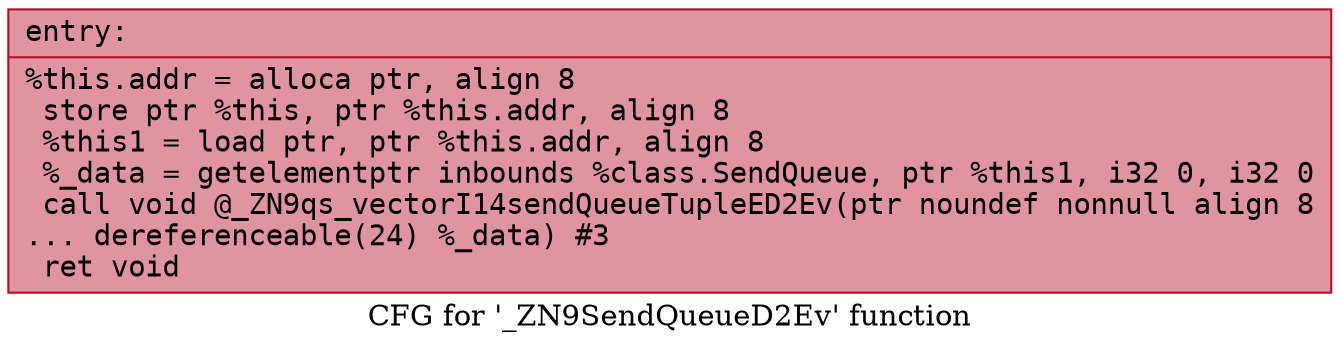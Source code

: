 digraph "CFG for '_ZN9SendQueueD2Ev' function" {
	label="CFG for '_ZN9SendQueueD2Ev' function";

	Node0x55907115e020 [shape=record,color="#b70d28ff", style=filled, fillcolor="#b70d2870" fontname="Courier",label="{entry:\l|  %this.addr = alloca ptr, align 8\l  store ptr %this, ptr %this.addr, align 8\l  %this1 = load ptr, ptr %this.addr, align 8\l  %_data = getelementptr inbounds %class.SendQueue, ptr %this1, i32 0, i32 0\l  call void @_ZN9qs_vectorI14sendQueueTupleED2Ev(ptr noundef nonnull align 8\l... dereferenceable(24) %_data) #3\l  ret void\l}"];
}
